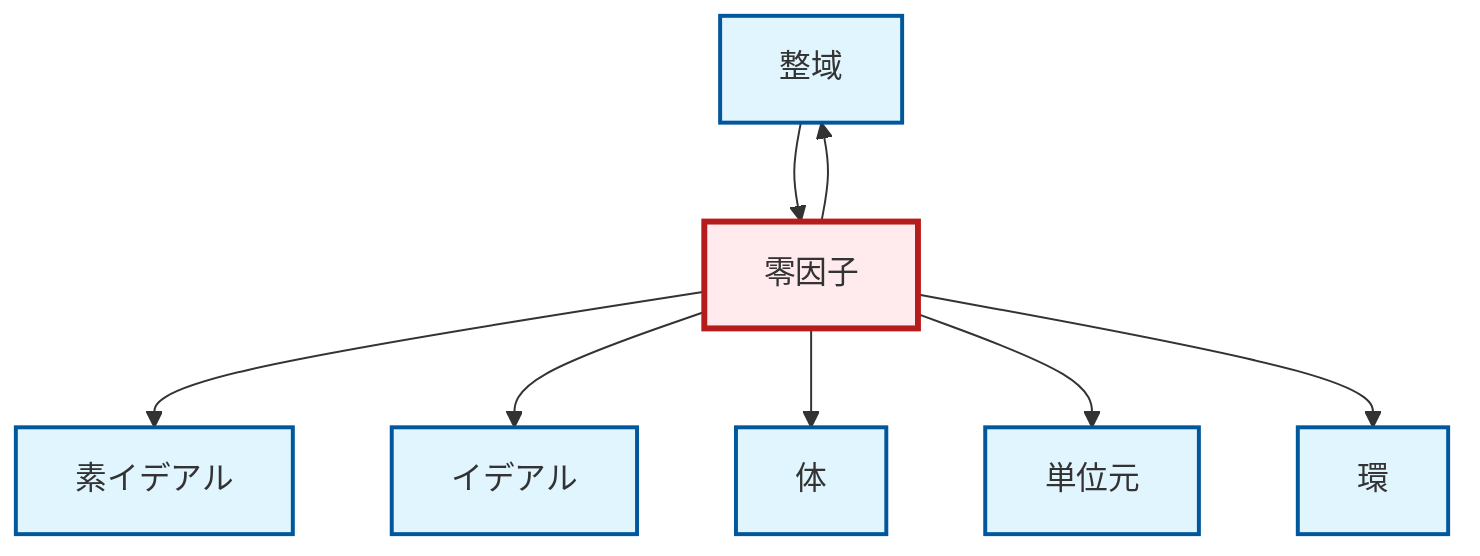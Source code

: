 graph TD
    classDef definition fill:#e1f5fe,stroke:#01579b,stroke-width:2px
    classDef theorem fill:#f3e5f5,stroke:#4a148c,stroke-width:2px
    classDef axiom fill:#fff3e0,stroke:#e65100,stroke-width:2px
    classDef example fill:#e8f5e9,stroke:#1b5e20,stroke-width:2px
    classDef current fill:#ffebee,stroke:#b71c1c,stroke-width:3px
    def-integral-domain["整域"]:::definition
    def-field["体"]:::definition
    def-ring["環"]:::definition
    def-ideal["イデアル"]:::definition
    def-prime-ideal["素イデアル"]:::definition
    def-zero-divisor["零因子"]:::definition
    def-identity-element["単位元"]:::definition
    def-zero-divisor --> def-integral-domain
    def-zero-divisor --> def-prime-ideal
    def-integral-domain --> def-zero-divisor
    def-zero-divisor --> def-ideal
    def-zero-divisor --> def-field
    def-zero-divisor --> def-identity-element
    def-zero-divisor --> def-ring
    class def-zero-divisor current